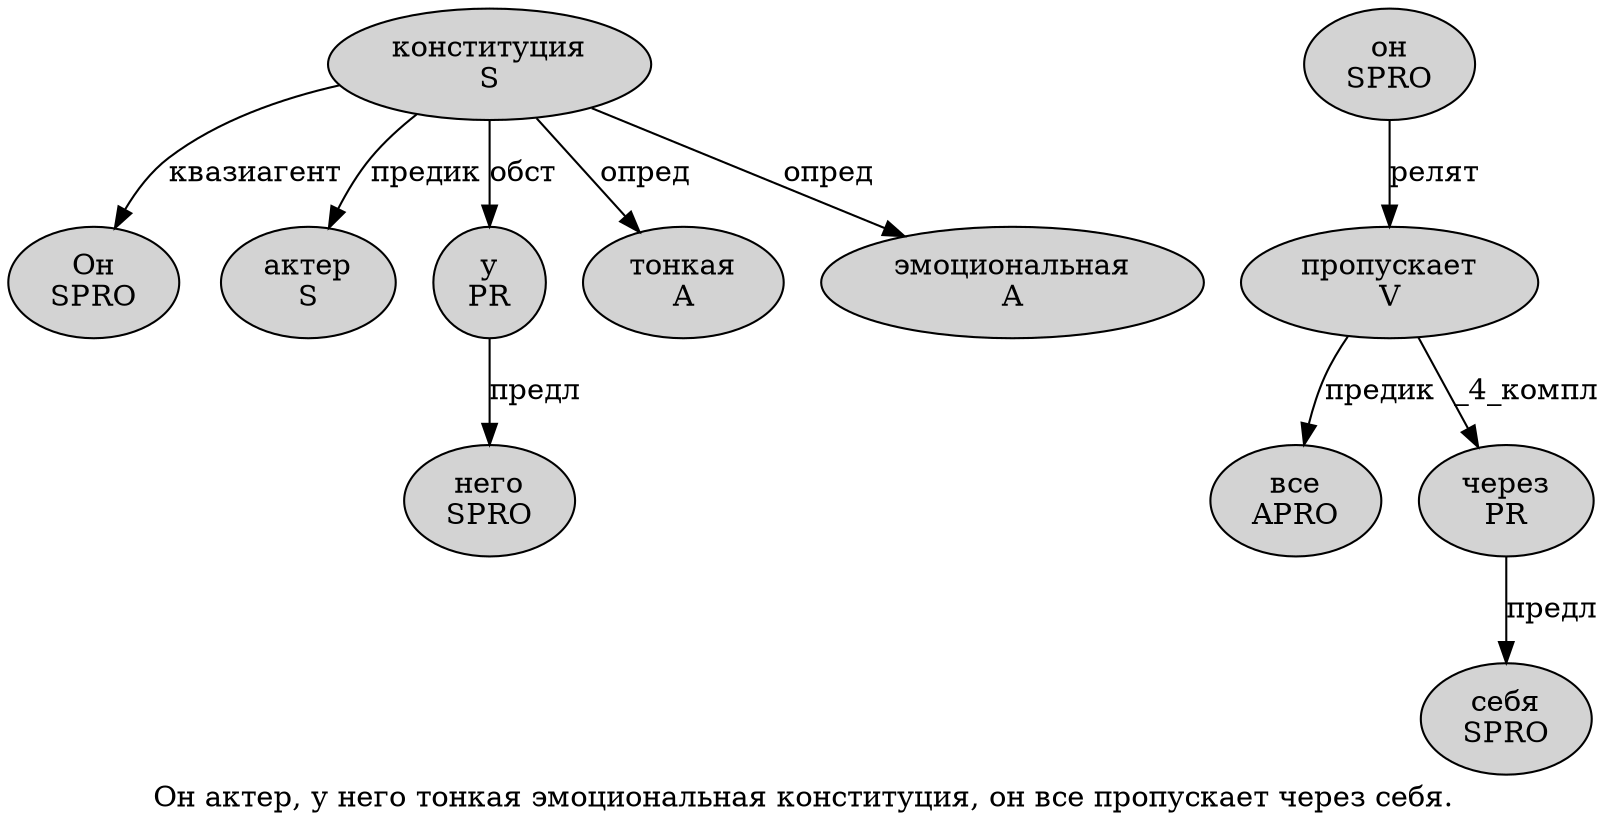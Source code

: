 digraph SENTENCE_1696 {
	graph [label="Он актер, у него тонкая эмоциональная конституция, он все пропускает через себя."]
	node [style=filled]
		0 [label="Он
SPRO" color="" fillcolor=lightgray penwidth=1 shape=ellipse]
		1 [label="актер
S" color="" fillcolor=lightgray penwidth=1 shape=ellipse]
		3 [label="у
PR" color="" fillcolor=lightgray penwidth=1 shape=ellipse]
		4 [label="него
SPRO" color="" fillcolor=lightgray penwidth=1 shape=ellipse]
		5 [label="тонкая
A" color="" fillcolor=lightgray penwidth=1 shape=ellipse]
		6 [label="эмоциональная
A" color="" fillcolor=lightgray penwidth=1 shape=ellipse]
		7 [label="конституция
S" color="" fillcolor=lightgray penwidth=1 shape=ellipse]
		9 [label="он
SPRO" color="" fillcolor=lightgray penwidth=1 shape=ellipse]
		10 [label="все
APRO" color="" fillcolor=lightgray penwidth=1 shape=ellipse]
		11 [label="пропускает
V" color="" fillcolor=lightgray penwidth=1 shape=ellipse]
		12 [label="через
PR" color="" fillcolor=lightgray penwidth=1 shape=ellipse]
		13 [label="себя
SPRO" color="" fillcolor=lightgray penwidth=1 shape=ellipse]
			12 -> 13 [label="предл"]
			7 -> 0 [label="квазиагент"]
			7 -> 1 [label="предик"]
			7 -> 3 [label="обст"]
			7 -> 5 [label="опред"]
			7 -> 6 [label="опред"]
			9 -> 11 [label="релят"]
			3 -> 4 [label="предл"]
			11 -> 10 [label="предик"]
			11 -> 12 [label="_4_компл"]
}